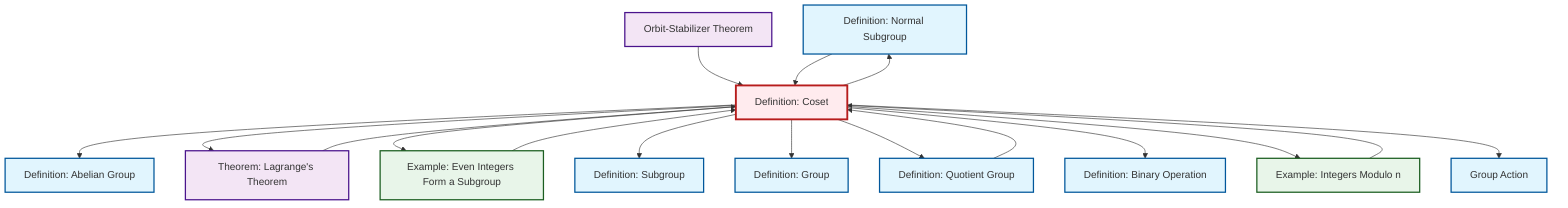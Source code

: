 graph TD
    classDef definition fill:#e1f5fe,stroke:#01579b,stroke-width:2px
    classDef theorem fill:#f3e5f5,stroke:#4a148c,stroke-width:2px
    classDef axiom fill:#fff3e0,stroke:#e65100,stroke-width:2px
    classDef example fill:#e8f5e9,stroke:#1b5e20,stroke-width:2px
    classDef current fill:#ffebee,stroke:#b71c1c,stroke-width:3px
    def-binary-operation["Definition: Binary Operation"]:::definition
    def-abelian-group["Definition: Abelian Group"]:::definition
    def-normal-subgroup["Definition: Normal Subgroup"]:::definition
    ex-even-integers-subgroup["Example: Even Integers Form a Subgroup"]:::example
    ex-quotient-integers-mod-n["Example: Integers Modulo n"]:::example
    def-subgroup["Definition: Subgroup"]:::definition
    def-coset["Definition: Coset"]:::definition
    def-group["Definition: Group"]:::definition
    thm-orbit-stabilizer["Orbit-Stabilizer Theorem"]:::theorem
    thm-lagrange["Theorem: Lagrange's Theorem"]:::theorem
    def-group-action["Group Action"]:::definition
    def-quotient-group["Definition: Quotient Group"]:::definition
    def-coset --> def-abelian-group
    thm-orbit-stabilizer --> def-coset
    thm-lagrange --> def-coset
    def-coset --> thm-lagrange
    def-coset --> ex-even-integers-subgroup
    def-coset --> def-subgroup
    def-coset --> def-group
    ex-even-integers-subgroup --> def-coset
    def-quotient-group --> def-coset
    def-coset --> def-quotient-group
    def-normal-subgroup --> def-coset
    ex-quotient-integers-mod-n --> def-coset
    def-coset --> def-normal-subgroup
    def-coset --> def-binary-operation
    def-coset --> ex-quotient-integers-mod-n
    def-coset --> def-group-action
    class def-coset current
